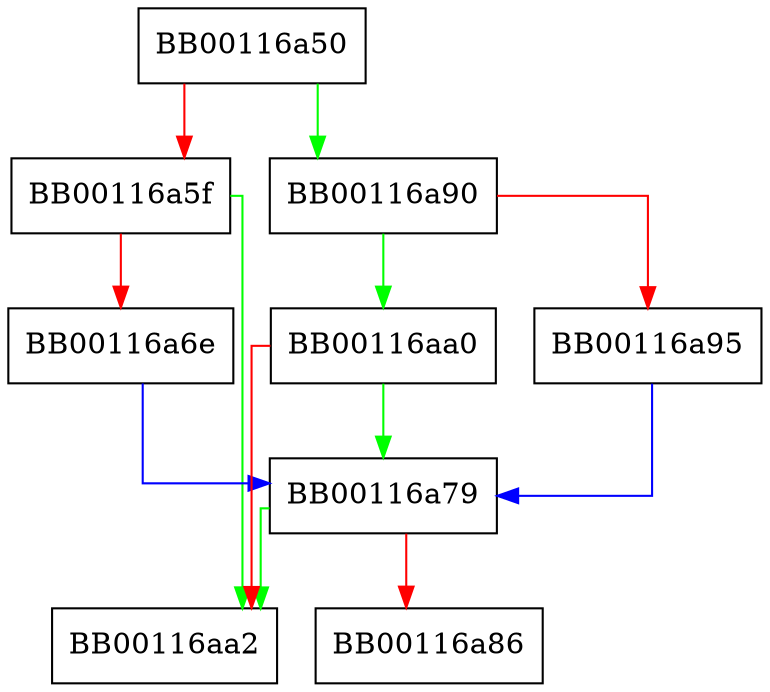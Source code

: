 digraph FUN_00116a50 {
  node [shape="box"];
  graph [splines=ortho];
  BB00116a50 -> BB00116a90 [color="green"];
  BB00116a50 -> BB00116a5f [color="red"];
  BB00116a5f -> BB00116aa2 [color="green"];
  BB00116a5f -> BB00116a6e [color="red"];
  BB00116a6e -> BB00116a79 [color="blue"];
  BB00116a79 -> BB00116aa2 [color="green"];
  BB00116a79 -> BB00116a86 [color="red"];
  BB00116a90 -> BB00116aa0 [color="green"];
  BB00116a90 -> BB00116a95 [color="red"];
  BB00116a95 -> BB00116a79 [color="blue"];
  BB00116aa0 -> BB00116a79 [color="green"];
  BB00116aa0 -> BB00116aa2 [color="red"];
}